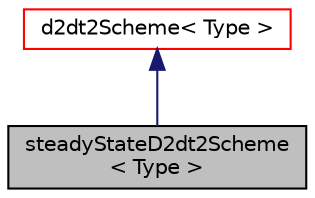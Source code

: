 digraph "steadyStateD2dt2Scheme&lt; Type &gt;"
{
  bgcolor="transparent";
  edge [fontname="Helvetica",fontsize="10",labelfontname="Helvetica",labelfontsize="10"];
  node [fontname="Helvetica",fontsize="10",shape=record];
  Node1 [label="steadyStateD2dt2Scheme\l\< Type \>",height=0.2,width=0.4,color="black", fillcolor="grey75", style="filled", fontcolor="black"];
  Node2 -> Node1 [dir="back",color="midnightblue",fontsize="10",style="solid",fontname="Helvetica"];
  Node2 [label="d2dt2Scheme\< Type \>",height=0.2,width=0.4,color="red",URL="$a00504.html",tooltip="Abstract base class for d2dt2 schemes. "];
}
